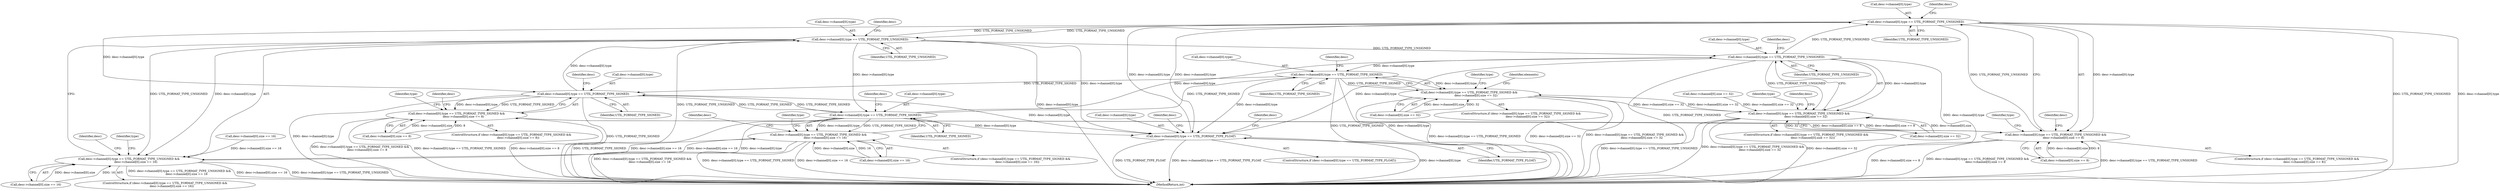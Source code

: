 digraph "0_virglrenderer_737c3350850ca4dbc5633b3bdb4118176ce59920@pointer" {
"1000230" [label="(Call,desc->channel[0].type == UTIL_FORMAT_TYPE_UNSIGNED)"];
"1000176" [label="(Call,desc->channel[0].type == UTIL_FORMAT_TYPE_FLOAT)"];
"1000350" [label="(Call,desc->channel[0].type == UTIL_FORMAT_TYPE_SIGNED)"];
"1000326" [label="(Call,desc->channel[0].type == UTIL_FORMAT_TYPE_UNSIGNED)"];
"1000302" [label="(Call,desc->channel[0].type == UTIL_FORMAT_TYPE_SIGNED)"];
"1000278" [label="(Call,desc->channel[0].type == UTIL_FORMAT_TYPE_UNSIGNED)"];
"1000254" [label="(Call,desc->channel[0].type == UTIL_FORMAT_TYPE_SIGNED)"];
"1000230" [label="(Call,desc->channel[0].type == UTIL_FORMAT_TYPE_UNSIGNED)"];
"1000229" [label="(Call,desc->channel[0].type == UTIL_FORMAT_TYPE_UNSIGNED &&\n                 desc->channel[0].size == 8)"];
"1000253" [label="(Call,desc->channel[0].type == UTIL_FORMAT_TYPE_SIGNED &&\n               desc->channel[0].size == 8)"];
"1000277" [label="(Call,desc->channel[0].type == UTIL_FORMAT_TYPE_UNSIGNED &&\n               desc->channel[0].size == 16)"];
"1000301" [label="(Call,desc->channel[0].type == UTIL_FORMAT_TYPE_SIGNED &&\n               desc->channel[0].size == 16)"];
"1000325" [label="(Call,desc->channel[0].type == UTIL_FORMAT_TYPE_UNSIGNED &&\n               desc->channel[0].size == 32)"];
"1000349" [label="(Call,desc->channel[0].type == UTIL_FORMAT_TYPE_SIGNED &&\n               desc->channel[0].size == 32)"];
"1000303" [label="(Call,desc->channel[0].type)"];
"1000369" [label="(Identifier,type)"];
"1000302" [label="(Call,desc->channel[0].type == UTIL_FORMAT_TYPE_SIGNED)"];
"1000363" [label="(Identifier,desc)"];
"1000238" [label="(Identifier,UTIL_FORMAT_TYPE_UNSIGNED)"];
"1000263" [label="(Call,desc->channel[0].size == 8)"];
"1000300" [label="(ControlStructure,if (desc->channel[0].type == UTIL_FORMAT_TYPE_SIGNED &&\n               desc->channel[0].size == 16))"];
"1000277" [label="(Call,desc->channel[0].type == UTIL_FORMAT_TYPE_UNSIGNED &&\n               desc->channel[0].size == 16)"];
"1000350" [label="(Call,desc->channel[0].type == UTIL_FORMAT_TYPE_SIGNED)"];
"1000191" [label="(Identifier,desc)"];
"1000267" [label="(Identifier,desc)"];
"1000230" [label="(Call,desc->channel[0].type == UTIL_FORMAT_TYPE_UNSIGNED)"];
"1000273" [label="(Identifier,type)"];
"1000325" [label="(Call,desc->channel[0].type == UTIL_FORMAT_TYPE_UNSIGNED &&\n               desc->channel[0].size == 32)"];
"1000276" [label="(ControlStructure,if (desc->channel[0].type == UTIL_FORMAT_TYPE_UNSIGNED &&\n               desc->channel[0].size == 16))"];
"1000278" [label="(Call,desc->channel[0].type == UTIL_FORMAT_TYPE_UNSIGNED)"];
"1000291" [label="(Identifier,desc)"];
"1000258" [label="(Identifier,desc)"];
"1000228" [label="(ControlStructure,if (desc->channel[0].type == UTIL_FORMAT_TYPE_UNSIGNED &&\n                 desc->channel[0].size == 8))"];
"1000306" [label="(Identifier,desc)"];
"1000354" [label="(Identifier,desc)"];
"1000348" [label="(ControlStructure,if (desc->channel[0].type == UTIL_FORMAT_TYPE_SIGNED &&\n               desc->channel[0].size == 32))"];
"1000324" [label="(ControlStructure,if (desc->channel[0].type == UTIL_FORMAT_TYPE_UNSIGNED &&\n               desc->channel[0].size == 32))"];
"1000334" [label="(Identifier,UTIL_FORMAT_TYPE_UNSIGNED)"];
"1000187" [label="(Call,desc->channel[0].size == 32)"];
"1000249" [label="(Identifier,type)"];
"1000327" [label="(Call,desc->channel[0].type)"];
"1000310" [label="(Identifier,UTIL_FORMAT_TYPE_SIGNED)"];
"1000315" [label="(Identifier,desc)"];
"1000297" [label="(Identifier,type)"];
"1000311" [label="(Call,desc->channel[0].size == 16)"];
"1000231" [label="(Call,desc->channel[0].type)"];
"1000330" [label="(Identifier,desc)"];
"1000301" [label="(Call,desc->channel[0].type == UTIL_FORMAT_TYPE_SIGNED &&\n               desc->channel[0].size == 16)"];
"1000359" [label="(Call,desc->channel[0].size == 32)"];
"1000255" [label="(Call,desc->channel[0].type)"];
"1000184" [label="(Identifier,UTIL_FORMAT_TYPE_FLOAT)"];
"1000254" [label="(Call,desc->channel[0].type == UTIL_FORMAT_TYPE_SIGNED)"];
"1000215" [label="(Call,desc->channel[0].size == 16)"];
"1000358" [label="(Identifier,UTIL_FORMAT_TYPE_SIGNED)"];
"1000234" [label="(Identifier,desc)"];
"1000351" [label="(Call,desc->channel[0].type)"];
"1000287" [label="(Call,desc->channel[0].size == 16)"];
"1000176" [label="(Call,desc->channel[0].type == UTIL_FORMAT_TYPE_FLOAT)"];
"1000335" [label="(Call,desc->channel[0].size == 32)"];
"1000641" [label="(MethodReturn,int)"];
"1000349" [label="(Call,desc->channel[0].type == UTIL_FORMAT_TYPE_SIGNED &&\n               desc->channel[0].size == 32)"];
"1000282" [label="(Identifier,desc)"];
"1000345" [label="(Identifier,type)"];
"1000279" [label="(Call,desc->channel[0].type)"];
"1000243" [label="(Identifier,desc)"];
"1000339" [label="(Identifier,desc)"];
"1000253" [label="(Call,desc->channel[0].type == UTIL_FORMAT_TYPE_SIGNED &&\n               desc->channel[0].size == 8)"];
"1000175" [label="(ControlStructure,if (desc->channel[0].type == UTIL_FORMAT_TYPE_FLOAT))"];
"1000321" [label="(Identifier,type)"];
"1000229" [label="(Call,desc->channel[0].type == UTIL_FORMAT_TYPE_UNSIGNED &&\n                 desc->channel[0].size == 8)"];
"1000262" [label="(Identifier,UTIL_FORMAT_TYPE_SIGNED)"];
"1000252" [label="(ControlStructure,if (desc->channel[0].type == UTIL_FORMAT_TYPE_SIGNED &&\n               desc->channel[0].size == 8))"];
"1000286" [label="(Identifier,UTIL_FORMAT_TYPE_UNSIGNED)"];
"1000377" [label="(Identifier,elements)"];
"1000177" [label="(Call,desc->channel[0].type)"];
"1000326" [label="(Call,desc->channel[0].type == UTIL_FORMAT_TYPE_UNSIGNED)"];
"1000239" [label="(Call,desc->channel[0].size == 8)"];
"1000230" -> "1000229"  [label="AST: "];
"1000230" -> "1000238"  [label="CFG: "];
"1000231" -> "1000230"  [label="AST: "];
"1000238" -> "1000230"  [label="AST: "];
"1000243" -> "1000230"  [label="CFG: "];
"1000229" -> "1000230"  [label="CFG: "];
"1000230" -> "1000641"  [label="DDG: UTIL_FORMAT_TYPE_UNSIGNED"];
"1000230" -> "1000641"  [label="DDG: desc->channel[0].type"];
"1000230" -> "1000176"  [label="DDG: desc->channel[0].type"];
"1000230" -> "1000229"  [label="DDG: desc->channel[0].type"];
"1000230" -> "1000229"  [label="DDG: UTIL_FORMAT_TYPE_UNSIGNED"];
"1000176" -> "1000230"  [label="DDG: desc->channel[0].type"];
"1000326" -> "1000230"  [label="DDG: UTIL_FORMAT_TYPE_UNSIGNED"];
"1000278" -> "1000230"  [label="DDG: UTIL_FORMAT_TYPE_UNSIGNED"];
"1000230" -> "1000254"  [label="DDG: desc->channel[0].type"];
"1000230" -> "1000278"  [label="DDG: UTIL_FORMAT_TYPE_UNSIGNED"];
"1000176" -> "1000175"  [label="AST: "];
"1000176" -> "1000184"  [label="CFG: "];
"1000177" -> "1000176"  [label="AST: "];
"1000184" -> "1000176"  [label="AST: "];
"1000191" -> "1000176"  [label="CFG: "];
"1000234" -> "1000176"  [label="CFG: "];
"1000176" -> "1000641"  [label="DDG: UTIL_FORMAT_TYPE_FLOAT"];
"1000176" -> "1000641"  [label="DDG: desc->channel[0].type == UTIL_FORMAT_TYPE_FLOAT"];
"1000176" -> "1000641"  [label="DDG: desc->channel[0].type"];
"1000350" -> "1000176"  [label="DDG: desc->channel[0].type"];
"1000326" -> "1000176"  [label="DDG: desc->channel[0].type"];
"1000278" -> "1000176"  [label="DDG: desc->channel[0].type"];
"1000254" -> "1000176"  [label="DDG: desc->channel[0].type"];
"1000302" -> "1000176"  [label="DDG: desc->channel[0].type"];
"1000350" -> "1000349"  [label="AST: "];
"1000350" -> "1000358"  [label="CFG: "];
"1000351" -> "1000350"  [label="AST: "];
"1000358" -> "1000350"  [label="AST: "];
"1000363" -> "1000350"  [label="CFG: "];
"1000349" -> "1000350"  [label="CFG: "];
"1000350" -> "1000641"  [label="DDG: desc->channel[0].type"];
"1000350" -> "1000641"  [label="DDG: UTIL_FORMAT_TYPE_SIGNED"];
"1000350" -> "1000254"  [label="DDG: UTIL_FORMAT_TYPE_SIGNED"];
"1000350" -> "1000349"  [label="DDG: desc->channel[0].type"];
"1000350" -> "1000349"  [label="DDG: UTIL_FORMAT_TYPE_SIGNED"];
"1000326" -> "1000350"  [label="DDG: desc->channel[0].type"];
"1000302" -> "1000350"  [label="DDG: UTIL_FORMAT_TYPE_SIGNED"];
"1000326" -> "1000325"  [label="AST: "];
"1000326" -> "1000334"  [label="CFG: "];
"1000327" -> "1000326"  [label="AST: "];
"1000334" -> "1000326"  [label="AST: "];
"1000339" -> "1000326"  [label="CFG: "];
"1000325" -> "1000326"  [label="CFG: "];
"1000326" -> "1000641"  [label="DDG: UTIL_FORMAT_TYPE_UNSIGNED"];
"1000326" -> "1000641"  [label="DDG: desc->channel[0].type"];
"1000326" -> "1000325"  [label="DDG: desc->channel[0].type"];
"1000326" -> "1000325"  [label="DDG: UTIL_FORMAT_TYPE_UNSIGNED"];
"1000302" -> "1000326"  [label="DDG: desc->channel[0].type"];
"1000278" -> "1000326"  [label="DDG: UTIL_FORMAT_TYPE_UNSIGNED"];
"1000302" -> "1000301"  [label="AST: "];
"1000302" -> "1000310"  [label="CFG: "];
"1000303" -> "1000302"  [label="AST: "];
"1000310" -> "1000302"  [label="AST: "];
"1000315" -> "1000302"  [label="CFG: "];
"1000301" -> "1000302"  [label="CFG: "];
"1000302" -> "1000641"  [label="DDG: UTIL_FORMAT_TYPE_SIGNED"];
"1000302" -> "1000641"  [label="DDG: desc->channel[0].type"];
"1000302" -> "1000254"  [label="DDG: UTIL_FORMAT_TYPE_SIGNED"];
"1000302" -> "1000301"  [label="DDG: desc->channel[0].type"];
"1000302" -> "1000301"  [label="DDG: UTIL_FORMAT_TYPE_SIGNED"];
"1000278" -> "1000302"  [label="DDG: desc->channel[0].type"];
"1000254" -> "1000302"  [label="DDG: UTIL_FORMAT_TYPE_SIGNED"];
"1000278" -> "1000277"  [label="AST: "];
"1000278" -> "1000286"  [label="CFG: "];
"1000279" -> "1000278"  [label="AST: "];
"1000286" -> "1000278"  [label="AST: "];
"1000291" -> "1000278"  [label="CFG: "];
"1000277" -> "1000278"  [label="CFG: "];
"1000278" -> "1000641"  [label="DDG: UTIL_FORMAT_TYPE_UNSIGNED"];
"1000278" -> "1000641"  [label="DDG: desc->channel[0].type"];
"1000278" -> "1000277"  [label="DDG: desc->channel[0].type"];
"1000278" -> "1000277"  [label="DDG: UTIL_FORMAT_TYPE_UNSIGNED"];
"1000254" -> "1000278"  [label="DDG: desc->channel[0].type"];
"1000254" -> "1000253"  [label="AST: "];
"1000254" -> "1000262"  [label="CFG: "];
"1000255" -> "1000254"  [label="AST: "];
"1000262" -> "1000254"  [label="AST: "];
"1000267" -> "1000254"  [label="CFG: "];
"1000253" -> "1000254"  [label="CFG: "];
"1000254" -> "1000641"  [label="DDG: desc->channel[0].type"];
"1000254" -> "1000641"  [label="DDG: UTIL_FORMAT_TYPE_SIGNED"];
"1000254" -> "1000253"  [label="DDG: desc->channel[0].type"];
"1000254" -> "1000253"  [label="DDG: UTIL_FORMAT_TYPE_SIGNED"];
"1000229" -> "1000228"  [label="AST: "];
"1000229" -> "1000239"  [label="CFG: "];
"1000239" -> "1000229"  [label="AST: "];
"1000249" -> "1000229"  [label="CFG: "];
"1000258" -> "1000229"  [label="CFG: "];
"1000229" -> "1000641"  [label="DDG: desc->channel[0].size == 8"];
"1000229" -> "1000641"  [label="DDG: desc->channel[0].type == UTIL_FORMAT_TYPE_UNSIGNED &&\n                 desc->channel[0].size == 8"];
"1000229" -> "1000641"  [label="DDG: desc->channel[0].type == UTIL_FORMAT_TYPE_UNSIGNED"];
"1000253" -> "1000229"  [label="DDG: desc->channel[0].size == 8"];
"1000239" -> "1000229"  [label="DDG: desc->channel[0].size"];
"1000239" -> "1000229"  [label="DDG: 8"];
"1000229" -> "1000253"  [label="DDG: desc->channel[0].size == 8"];
"1000253" -> "1000252"  [label="AST: "];
"1000253" -> "1000263"  [label="CFG: "];
"1000263" -> "1000253"  [label="AST: "];
"1000273" -> "1000253"  [label="CFG: "];
"1000282" -> "1000253"  [label="CFG: "];
"1000253" -> "1000641"  [label="DDG: desc->channel[0].type == UTIL_FORMAT_TYPE_SIGNED &&\n               desc->channel[0].size == 8"];
"1000253" -> "1000641"  [label="DDG: desc->channel[0].type == UTIL_FORMAT_TYPE_SIGNED"];
"1000253" -> "1000641"  [label="DDG: desc->channel[0].size == 8"];
"1000263" -> "1000253"  [label="DDG: desc->channel[0].size"];
"1000263" -> "1000253"  [label="DDG: 8"];
"1000277" -> "1000276"  [label="AST: "];
"1000277" -> "1000287"  [label="CFG: "];
"1000287" -> "1000277"  [label="AST: "];
"1000297" -> "1000277"  [label="CFG: "];
"1000306" -> "1000277"  [label="CFG: "];
"1000277" -> "1000641"  [label="DDG: desc->channel[0].size == 16"];
"1000277" -> "1000641"  [label="DDG: desc->channel[0].type == UTIL_FORMAT_TYPE_UNSIGNED"];
"1000277" -> "1000641"  [label="DDG: desc->channel[0].type == UTIL_FORMAT_TYPE_UNSIGNED &&\n               desc->channel[0].size == 16"];
"1000287" -> "1000277"  [label="DDG: desc->channel[0].size"];
"1000287" -> "1000277"  [label="DDG: 16"];
"1000301" -> "1000277"  [label="DDG: desc->channel[0].size == 16"];
"1000215" -> "1000277"  [label="DDG: desc->channel[0].size == 16"];
"1000277" -> "1000301"  [label="DDG: desc->channel[0].size == 16"];
"1000301" -> "1000300"  [label="AST: "];
"1000301" -> "1000311"  [label="CFG: "];
"1000311" -> "1000301"  [label="AST: "];
"1000321" -> "1000301"  [label="CFG: "];
"1000330" -> "1000301"  [label="CFG: "];
"1000301" -> "1000641"  [label="DDG: desc->channel[0].size == 16"];
"1000301" -> "1000641"  [label="DDG: desc->channel[0].type == UTIL_FORMAT_TYPE_SIGNED &&\n               desc->channel[0].size == 16"];
"1000301" -> "1000641"  [label="DDG: desc->channel[0].type == UTIL_FORMAT_TYPE_SIGNED"];
"1000311" -> "1000301"  [label="DDG: desc->channel[0].size"];
"1000311" -> "1000301"  [label="DDG: 16"];
"1000325" -> "1000324"  [label="AST: "];
"1000325" -> "1000335"  [label="CFG: "];
"1000335" -> "1000325"  [label="AST: "];
"1000345" -> "1000325"  [label="CFG: "];
"1000354" -> "1000325"  [label="CFG: "];
"1000325" -> "1000641"  [label="DDG: desc->channel[0].type == UTIL_FORMAT_TYPE_UNSIGNED"];
"1000325" -> "1000641"  [label="DDG: desc->channel[0].type == UTIL_FORMAT_TYPE_UNSIGNED &&\n               desc->channel[0].size == 32"];
"1000325" -> "1000641"  [label="DDG: desc->channel[0].size == 32"];
"1000335" -> "1000325"  [label="DDG: desc->channel[0].size"];
"1000335" -> "1000325"  [label="DDG: 32"];
"1000187" -> "1000325"  [label="DDG: desc->channel[0].size == 32"];
"1000349" -> "1000325"  [label="DDG: desc->channel[0].size == 32"];
"1000325" -> "1000349"  [label="DDG: desc->channel[0].size == 32"];
"1000349" -> "1000348"  [label="AST: "];
"1000349" -> "1000359"  [label="CFG: "];
"1000359" -> "1000349"  [label="AST: "];
"1000369" -> "1000349"  [label="CFG: "];
"1000377" -> "1000349"  [label="CFG: "];
"1000349" -> "1000641"  [label="DDG: desc->channel[0].type == UTIL_FORMAT_TYPE_SIGNED &&\n               desc->channel[0].size == 32"];
"1000349" -> "1000641"  [label="DDG: desc->channel[0].type == UTIL_FORMAT_TYPE_SIGNED"];
"1000349" -> "1000641"  [label="DDG: desc->channel[0].size == 32"];
"1000359" -> "1000349"  [label="DDG: desc->channel[0].size"];
"1000359" -> "1000349"  [label="DDG: 32"];
}
